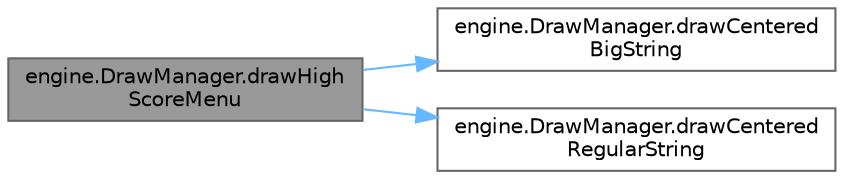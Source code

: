 digraph "engine.DrawManager.drawHighScoreMenu"
{
 // LATEX_PDF_SIZE
  bgcolor="transparent";
  edge [fontname=Helvetica,fontsize=10,labelfontname=Helvetica,labelfontsize=10];
  node [fontname=Helvetica,fontsize=10,shape=box,height=0.2,width=0.4];
  rankdir="LR";
  Node1 [id="Node000001",label="engine.DrawManager.drawHigh\lScoreMenu",height=0.2,width=0.4,color="gray40", fillcolor="grey60", style="filled", fontcolor="black",tooltip="Draws high score screen title and instructions."];
  Node1 -> Node2 [id="edge1_Node000001_Node000002",color="steelblue1",style="solid",tooltip=" "];
  Node2 [id="Node000002",label="engine.DrawManager.drawCentered\lBigString",height=0.2,width=0.4,color="grey40", fillcolor="white", style="filled",URL="$classengine_1_1_draw_manager.html#a01d2cd207f7553b79e0f73972acd514c",tooltip="Draws a centered string on big font."];
  Node1 -> Node3 [id="edge2_Node000001_Node000003",color="steelblue1",style="solid",tooltip=" "];
  Node3 [id="Node000003",label="engine.DrawManager.drawCentered\lRegularString",height=0.2,width=0.4,color="grey40", fillcolor="white", style="filled",URL="$classengine_1_1_draw_manager.html#a4016c7be1acc513467bcc183b5e515d0",tooltip="Draws a centered string on regular font."];
}
